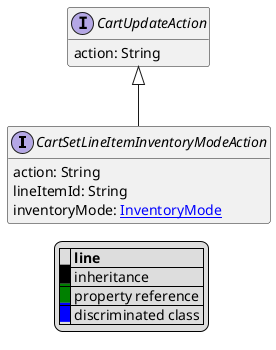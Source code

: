 @startuml

hide empty fields
hide empty methods
legend
|= |= line |
|<back:black>   </back>| inheritance |
|<back:green>   </back>| property reference |
|<back:blue>   </back>| discriminated class |
endlegend
interface CartSetLineItemInventoryModeAction [[CartSetLineItemInventoryModeAction.svg]] extends CartUpdateAction {
    action: String
    lineItemId: String
    inventoryMode: [[InventoryMode.svg InventoryMode]]
}
interface CartUpdateAction [[CartUpdateAction.svg]]  {
    action: String
}





@enduml
